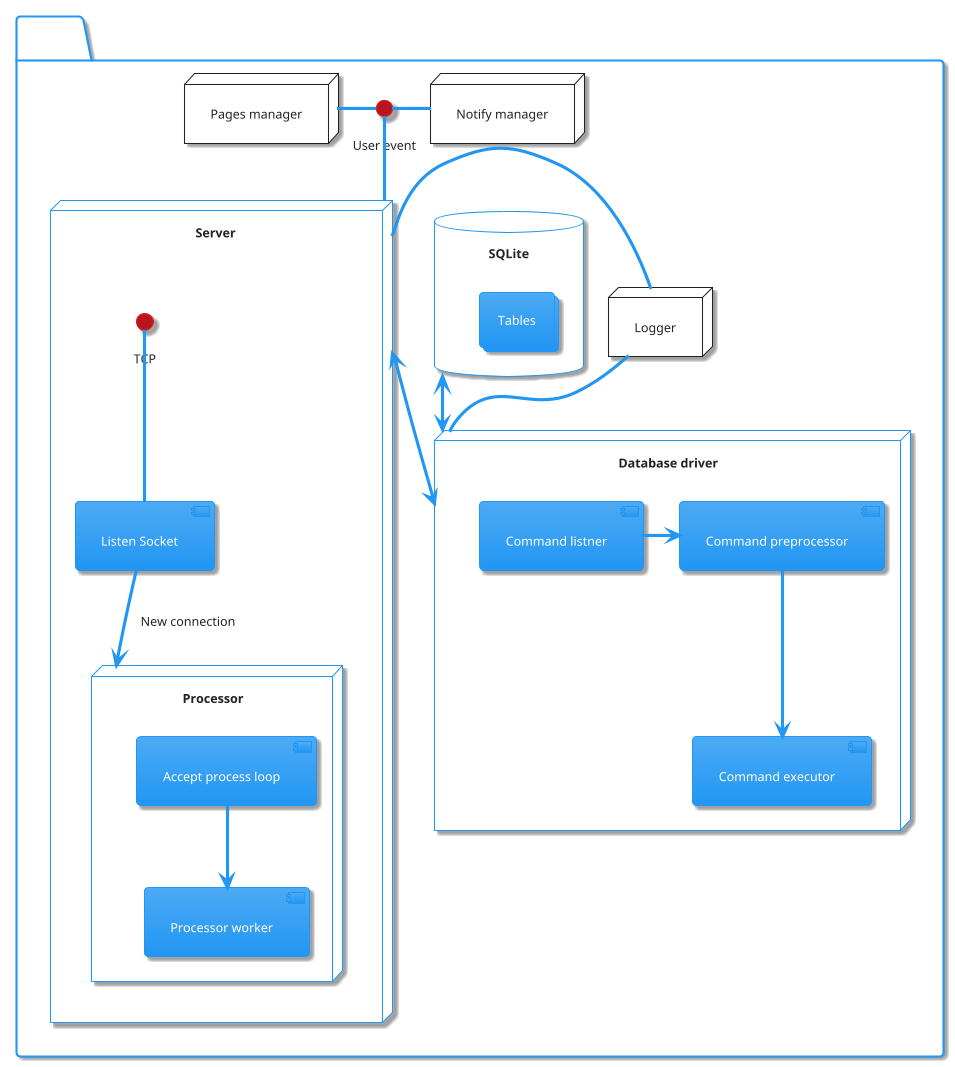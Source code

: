 @startuml
!theme materia


package Server {

interface "User event" as uEvent

database "SQLite" {
top to bottom direction
collections Tables
}

node "Pages manager" as pageman {
}

node "Notify manager" as notman {
}

node "Logger" as logger

uEvent -right- notman
uEvent -left- pageman

node "Database driver" as driver {
[Command listner] -> [Command preprocessor]
[Command preprocessor] -down-> [Command executor]
}

node "Server " as server {
TCP -down- [Listen Socket]

node "Processor" {
[Accept process loop] -down-> [Processor worker]
}

[Listen Socket] -down-> Processor: "New connection"
}

SQLite <-down-> driver
server <-down-> driver

uEvent -down- server

logger - driver
logger - server

}
@enduml
